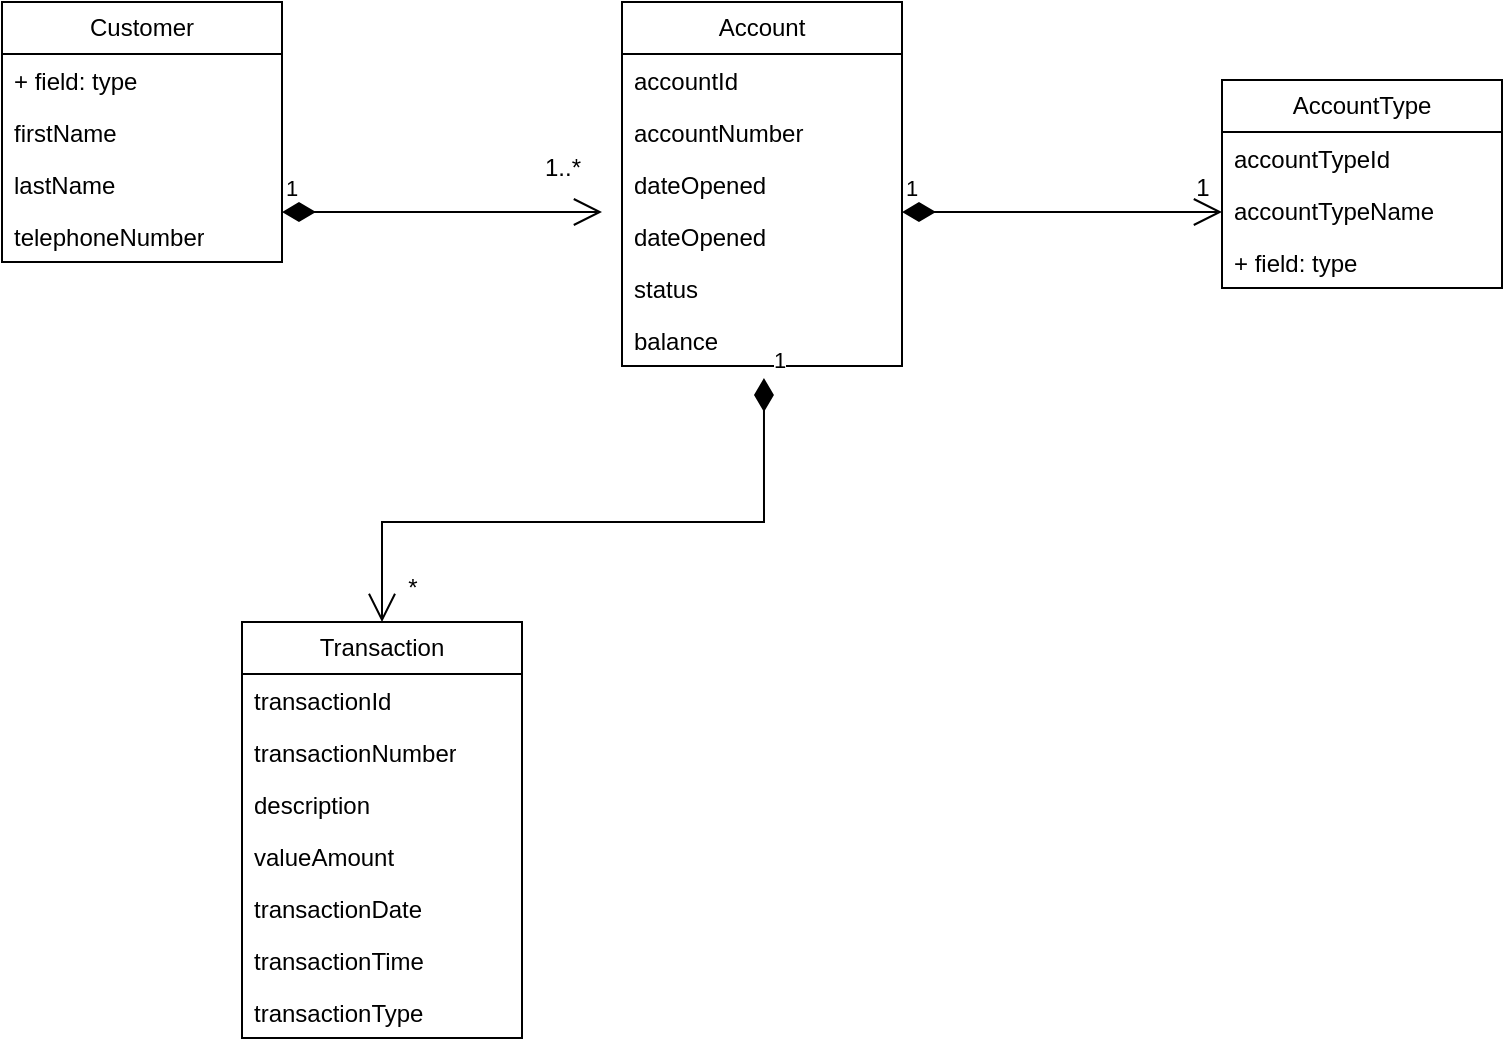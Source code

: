 <mxfile version="24.6.1" type="device">
  <diagram name="Page-1" id="c4acf3e9-155e-7222-9cf6-157b1a14988f">
    <mxGraphModel dx="954" dy="622" grid="1" gridSize="10" guides="1" tooltips="1" connect="1" arrows="1" fold="1" page="1" pageScale="1" pageWidth="850" pageHeight="1100" background="none" math="0" shadow="0">
      <root>
        <mxCell id="0" />
        <mxCell id="1" parent="0" />
        <mxCell id="fjGMniz_Sj-k10V0wb7l-1" value="Customer" style="swimlane;fontStyle=0;childLayout=stackLayout;horizontal=1;startSize=26;fillColor=none;horizontalStack=0;resizeParent=1;resizeParentMax=0;resizeLast=0;collapsible=1;marginBottom=0;whiteSpace=wrap;html=1;" vertex="1" parent="1">
          <mxGeometry x="80" y="160" width="140" height="130" as="geometry" />
        </mxCell>
        <mxCell id="fjGMniz_Sj-k10V0wb7l-2" value="+ field: type" style="text;strokeColor=none;fillColor=none;align=left;verticalAlign=top;spacingLeft=4;spacingRight=4;overflow=hidden;rotatable=0;points=[[0,0.5],[1,0.5]];portConstraint=eastwest;whiteSpace=wrap;html=1;" vertex="1" parent="fjGMniz_Sj-k10V0wb7l-1">
          <mxGeometry y="26" width="140" height="26" as="geometry" />
        </mxCell>
        <mxCell id="fjGMniz_Sj-k10V0wb7l-3" value="firstName" style="text;strokeColor=none;fillColor=none;align=left;verticalAlign=top;spacingLeft=4;spacingRight=4;overflow=hidden;rotatable=0;points=[[0,0.5],[1,0.5]];portConstraint=eastwest;whiteSpace=wrap;html=1;" vertex="1" parent="fjGMniz_Sj-k10V0wb7l-1">
          <mxGeometry y="52" width="140" height="26" as="geometry" />
        </mxCell>
        <mxCell id="fjGMniz_Sj-k10V0wb7l-4" value="lastName" style="text;strokeColor=none;fillColor=none;align=left;verticalAlign=top;spacingLeft=4;spacingRight=4;overflow=hidden;rotatable=0;points=[[0,0.5],[1,0.5]];portConstraint=eastwest;whiteSpace=wrap;html=1;" vertex="1" parent="fjGMniz_Sj-k10V0wb7l-1">
          <mxGeometry y="78" width="140" height="26" as="geometry" />
        </mxCell>
        <mxCell id="fjGMniz_Sj-k10V0wb7l-26" value="telephoneNumber" style="text;strokeColor=none;fillColor=none;align=left;verticalAlign=top;spacingLeft=4;spacingRight=4;overflow=hidden;rotatable=0;points=[[0,0.5],[1,0.5]];portConstraint=eastwest;whiteSpace=wrap;html=1;" vertex="1" parent="fjGMniz_Sj-k10V0wb7l-1">
          <mxGeometry y="104" width="140" height="26" as="geometry" />
        </mxCell>
        <mxCell id="fjGMniz_Sj-k10V0wb7l-5" value="Account" style="swimlane;fontStyle=0;childLayout=stackLayout;horizontal=1;startSize=26;fillColor=none;horizontalStack=0;resizeParent=1;resizeParentMax=0;resizeLast=0;collapsible=1;marginBottom=0;whiteSpace=wrap;html=1;" vertex="1" parent="1">
          <mxGeometry x="390" y="160" width="140" height="182" as="geometry" />
        </mxCell>
        <mxCell id="fjGMniz_Sj-k10V0wb7l-6" value="accountId" style="text;strokeColor=none;fillColor=none;align=left;verticalAlign=top;spacingLeft=4;spacingRight=4;overflow=hidden;rotatable=0;points=[[0,0.5],[1,0.5]];portConstraint=eastwest;whiteSpace=wrap;html=1;" vertex="1" parent="fjGMniz_Sj-k10V0wb7l-5">
          <mxGeometry y="26" width="140" height="26" as="geometry" />
        </mxCell>
        <mxCell id="fjGMniz_Sj-k10V0wb7l-7" value="accountNumber" style="text;strokeColor=none;fillColor=none;align=left;verticalAlign=top;spacingLeft=4;spacingRight=4;overflow=hidden;rotatable=0;points=[[0,0.5],[1,0.5]];portConstraint=eastwest;whiteSpace=wrap;html=1;" vertex="1" parent="fjGMniz_Sj-k10V0wb7l-5">
          <mxGeometry y="52" width="140" height="26" as="geometry" />
        </mxCell>
        <mxCell id="fjGMniz_Sj-k10V0wb7l-8" value="dateOpened" style="text;strokeColor=none;fillColor=none;align=left;verticalAlign=top;spacingLeft=4;spacingRight=4;overflow=hidden;rotatable=0;points=[[0,0.5],[1,0.5]];portConstraint=eastwest;whiteSpace=wrap;html=1;" vertex="1" parent="fjGMniz_Sj-k10V0wb7l-5">
          <mxGeometry y="78" width="140" height="26" as="geometry" />
        </mxCell>
        <mxCell id="fjGMniz_Sj-k10V0wb7l-30" value="dateOpened" style="text;strokeColor=none;fillColor=none;align=left;verticalAlign=top;spacingLeft=4;spacingRight=4;overflow=hidden;rotatable=0;points=[[0,0.5],[1,0.5]];portConstraint=eastwest;whiteSpace=wrap;html=1;" vertex="1" parent="fjGMniz_Sj-k10V0wb7l-5">
          <mxGeometry y="104" width="140" height="26" as="geometry" />
        </mxCell>
        <mxCell id="fjGMniz_Sj-k10V0wb7l-31" value="status" style="text;strokeColor=none;fillColor=none;align=left;verticalAlign=top;spacingLeft=4;spacingRight=4;overflow=hidden;rotatable=0;points=[[0,0.5],[1,0.5]];portConstraint=eastwest;whiteSpace=wrap;html=1;" vertex="1" parent="fjGMniz_Sj-k10V0wb7l-5">
          <mxGeometry y="130" width="140" height="26" as="geometry" />
        </mxCell>
        <mxCell id="fjGMniz_Sj-k10V0wb7l-32" value="balance" style="text;strokeColor=none;fillColor=none;align=left;verticalAlign=top;spacingLeft=4;spacingRight=4;overflow=hidden;rotatable=0;points=[[0,0.5],[1,0.5]];portConstraint=eastwest;whiteSpace=wrap;html=1;" vertex="1" parent="fjGMniz_Sj-k10V0wb7l-5">
          <mxGeometry y="156" width="140" height="26" as="geometry" />
        </mxCell>
        <mxCell id="fjGMniz_Sj-k10V0wb7l-9" value="AccountType" style="swimlane;fontStyle=0;childLayout=stackLayout;horizontal=1;startSize=26;fillColor=none;horizontalStack=0;resizeParent=1;resizeParentMax=0;resizeLast=0;collapsible=1;marginBottom=0;whiteSpace=wrap;html=1;" vertex="1" parent="1">
          <mxGeometry x="690" y="199" width="140" height="104" as="geometry" />
        </mxCell>
        <mxCell id="fjGMniz_Sj-k10V0wb7l-10" value="accountTypeId" style="text;strokeColor=none;fillColor=none;align=left;verticalAlign=top;spacingLeft=4;spacingRight=4;overflow=hidden;rotatable=0;points=[[0,0.5],[1,0.5]];portConstraint=eastwest;whiteSpace=wrap;html=1;" vertex="1" parent="fjGMniz_Sj-k10V0wb7l-9">
          <mxGeometry y="26" width="140" height="26" as="geometry" />
        </mxCell>
        <mxCell id="fjGMniz_Sj-k10V0wb7l-11" value="accountTypeName" style="text;strokeColor=none;fillColor=none;align=left;verticalAlign=top;spacingLeft=4;spacingRight=4;overflow=hidden;rotatable=0;points=[[0,0.5],[1,0.5]];portConstraint=eastwest;whiteSpace=wrap;html=1;" vertex="1" parent="fjGMniz_Sj-k10V0wb7l-9">
          <mxGeometry y="52" width="140" height="26" as="geometry" />
        </mxCell>
        <mxCell id="fjGMniz_Sj-k10V0wb7l-12" value="+ field: type" style="text;strokeColor=none;fillColor=none;align=left;verticalAlign=top;spacingLeft=4;spacingRight=4;overflow=hidden;rotatable=0;points=[[0,0.5],[1,0.5]];portConstraint=eastwest;whiteSpace=wrap;html=1;" vertex="1" parent="fjGMniz_Sj-k10V0wb7l-9">
          <mxGeometry y="78" width="140" height="26" as="geometry" />
        </mxCell>
        <mxCell id="fjGMniz_Sj-k10V0wb7l-14" value="Transaction" style="swimlane;fontStyle=0;childLayout=stackLayout;horizontal=1;startSize=26;fillColor=none;horizontalStack=0;resizeParent=1;resizeParentMax=0;resizeLast=0;collapsible=1;marginBottom=0;whiteSpace=wrap;html=1;" vertex="1" parent="1">
          <mxGeometry x="200" y="470" width="140" height="208" as="geometry" />
        </mxCell>
        <mxCell id="fjGMniz_Sj-k10V0wb7l-15" value="transactionId" style="text;strokeColor=none;fillColor=none;align=left;verticalAlign=top;spacingLeft=4;spacingRight=4;overflow=hidden;rotatable=0;points=[[0,0.5],[1,0.5]];portConstraint=eastwest;whiteSpace=wrap;html=1;" vertex="1" parent="fjGMniz_Sj-k10V0wb7l-14">
          <mxGeometry y="26" width="140" height="26" as="geometry" />
        </mxCell>
        <mxCell id="fjGMniz_Sj-k10V0wb7l-16" value="transactionNumber" style="text;strokeColor=none;fillColor=none;align=left;verticalAlign=top;spacingLeft=4;spacingRight=4;overflow=hidden;rotatable=0;points=[[0,0.5],[1,0.5]];portConstraint=eastwest;whiteSpace=wrap;html=1;" vertex="1" parent="fjGMniz_Sj-k10V0wb7l-14">
          <mxGeometry y="52" width="140" height="26" as="geometry" />
        </mxCell>
        <mxCell id="fjGMniz_Sj-k10V0wb7l-17" value="description" style="text;strokeColor=none;fillColor=none;align=left;verticalAlign=top;spacingLeft=4;spacingRight=4;overflow=hidden;rotatable=0;points=[[0,0.5],[1,0.5]];portConstraint=eastwest;whiteSpace=wrap;html=1;" vertex="1" parent="fjGMniz_Sj-k10V0wb7l-14">
          <mxGeometry y="78" width="140" height="26" as="geometry" />
        </mxCell>
        <mxCell id="fjGMniz_Sj-k10V0wb7l-36" value="valueAmount" style="text;strokeColor=none;fillColor=none;align=left;verticalAlign=top;spacingLeft=4;spacingRight=4;overflow=hidden;rotatable=0;points=[[0,0.5],[1,0.5]];portConstraint=eastwest;whiteSpace=wrap;html=1;" vertex="1" parent="fjGMniz_Sj-k10V0wb7l-14">
          <mxGeometry y="104" width="140" height="26" as="geometry" />
        </mxCell>
        <mxCell id="fjGMniz_Sj-k10V0wb7l-37" value="transactionDate" style="text;strokeColor=none;fillColor=none;align=left;verticalAlign=top;spacingLeft=4;spacingRight=4;overflow=hidden;rotatable=0;points=[[0,0.5],[1,0.5]];portConstraint=eastwest;whiteSpace=wrap;html=1;" vertex="1" parent="fjGMniz_Sj-k10V0wb7l-14">
          <mxGeometry y="130" width="140" height="26" as="geometry" />
        </mxCell>
        <mxCell id="fjGMniz_Sj-k10V0wb7l-38" value="transactionTime" style="text;strokeColor=none;fillColor=none;align=left;verticalAlign=top;spacingLeft=4;spacingRight=4;overflow=hidden;rotatable=0;points=[[0,0.5],[1,0.5]];portConstraint=eastwest;whiteSpace=wrap;html=1;" vertex="1" parent="fjGMniz_Sj-k10V0wb7l-14">
          <mxGeometry y="156" width="140" height="26" as="geometry" />
        </mxCell>
        <mxCell id="fjGMniz_Sj-k10V0wb7l-39" value="transactionType" style="text;strokeColor=none;fillColor=none;align=left;verticalAlign=top;spacingLeft=4;spacingRight=4;overflow=hidden;rotatable=0;points=[[0,0.5],[1,0.5]];portConstraint=eastwest;whiteSpace=wrap;html=1;" vertex="1" parent="fjGMniz_Sj-k10V0wb7l-14">
          <mxGeometry y="182" width="140" height="26" as="geometry" />
        </mxCell>
        <mxCell id="fjGMniz_Sj-k10V0wb7l-40" value="1" style="endArrow=open;html=1;endSize=12;startArrow=diamondThin;startSize=14;startFill=1;edgeStyle=orthogonalEdgeStyle;align=left;verticalAlign=bottom;rounded=0;" edge="1" parent="1">
          <mxGeometry x="-1" y="3" relative="1" as="geometry">
            <mxPoint x="220" y="265" as="sourcePoint" />
            <mxPoint x="380" y="265" as="targetPoint" />
          </mxGeometry>
        </mxCell>
        <mxCell id="fjGMniz_Sj-k10V0wb7l-41" value="1..*" style="text;html=1;align=center;verticalAlign=middle;resizable=0;points=[];autosize=1;strokeColor=none;fillColor=none;" vertex="1" parent="1">
          <mxGeometry x="340" y="228" width="40" height="30" as="geometry" />
        </mxCell>
        <mxCell id="fjGMniz_Sj-k10V0wb7l-42" value="1" style="endArrow=open;html=1;endSize=12;startArrow=diamondThin;startSize=14;startFill=1;edgeStyle=orthogonalEdgeStyle;align=left;verticalAlign=bottom;rounded=0;" edge="1" parent="1">
          <mxGeometry x="-1" y="3" relative="1" as="geometry">
            <mxPoint x="530" y="265" as="sourcePoint" />
            <mxPoint x="690" y="265" as="targetPoint" />
          </mxGeometry>
        </mxCell>
        <mxCell id="fjGMniz_Sj-k10V0wb7l-43" value="1" style="text;html=1;align=center;verticalAlign=middle;resizable=0;points=[];autosize=1;strokeColor=none;fillColor=none;" vertex="1" parent="1">
          <mxGeometry x="665" y="238" width="30" height="30" as="geometry" />
        </mxCell>
        <mxCell id="fjGMniz_Sj-k10V0wb7l-44" value="1" style="endArrow=open;html=1;endSize=12;startArrow=diamondThin;startSize=14;startFill=1;edgeStyle=orthogonalEdgeStyle;align=left;verticalAlign=bottom;rounded=0;entryX=0.5;entryY=0;entryDx=0;entryDy=0;exitX=0.507;exitY=1.231;exitDx=0;exitDy=0;exitPerimeter=0;" edge="1" parent="1" source="fjGMniz_Sj-k10V0wb7l-32" target="fjGMniz_Sj-k10V0wb7l-14">
          <mxGeometry x="-1" y="3" relative="1" as="geometry">
            <mxPoint x="340" y="390" as="sourcePoint" />
            <mxPoint x="500" y="390" as="targetPoint" />
            <Array as="points">
              <mxPoint x="461" y="420" />
              <mxPoint x="270" y="420" />
            </Array>
          </mxGeometry>
        </mxCell>
        <mxCell id="fjGMniz_Sj-k10V0wb7l-45" value="*" style="text;html=1;align=center;verticalAlign=middle;resizable=0;points=[];autosize=1;strokeColor=none;fillColor=none;" vertex="1" parent="1">
          <mxGeometry x="270" y="438" width="30" height="30" as="geometry" />
        </mxCell>
      </root>
    </mxGraphModel>
  </diagram>
</mxfile>
